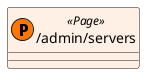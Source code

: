 @startuml
set separator ::
skinparam groupInheritance 5
skinparam defaultFontName Cantarell
skinparam packageStyle Rectangle
skinparam class {
  BackgroundColor<<Component>> #f6f2ff
  BackgroundColor<<ErrorPage>> #edd1e1
  BackgroundColor<<Layout>> #f8ffe5
  BackgroundColor<<Page>> #fff0e5
}
class "/admin/servers" as src/routes/admin/servers/+page.svelte.js << (P, #FF7700) Page >> {
}
@enduml